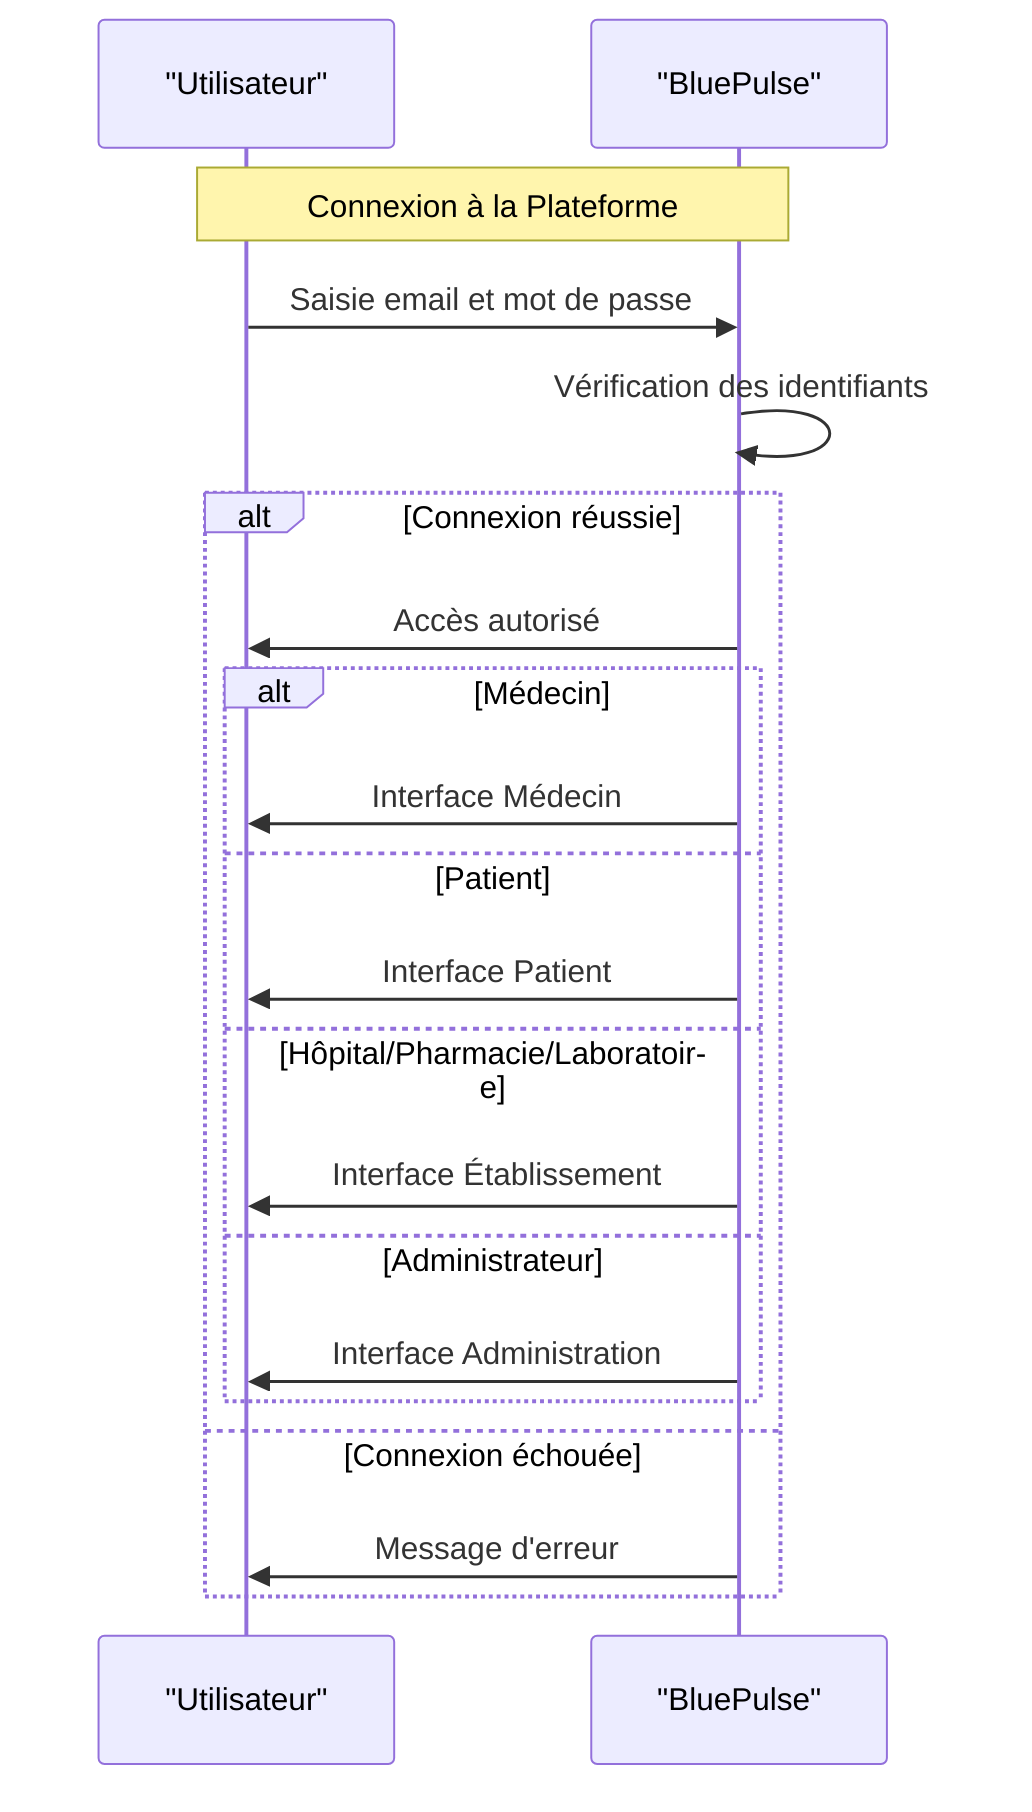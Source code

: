 sequenceDiagram
    participant U as "Utilisateur"
    participant S as "BluePulse"

    Note over U,S: Connexion à la Plateforme

    U->>S: Saisie email et mot de passe
    S->>S: Vérification des identifiants
    
    alt Connexion réussie
        S->>U: Accès autorisé
        
        alt Médecin
            S->>U: Interface Médecin
        else Patient  
            S->>U: Interface Patient
        else Hôpital/Pharmacie/Laboratoire
            S->>U: Interface Établissement
        else Administrateur
            S->>U: Interface Administration
        end
    else Connexion échouée
        S->>U: Message d'erreur
    end